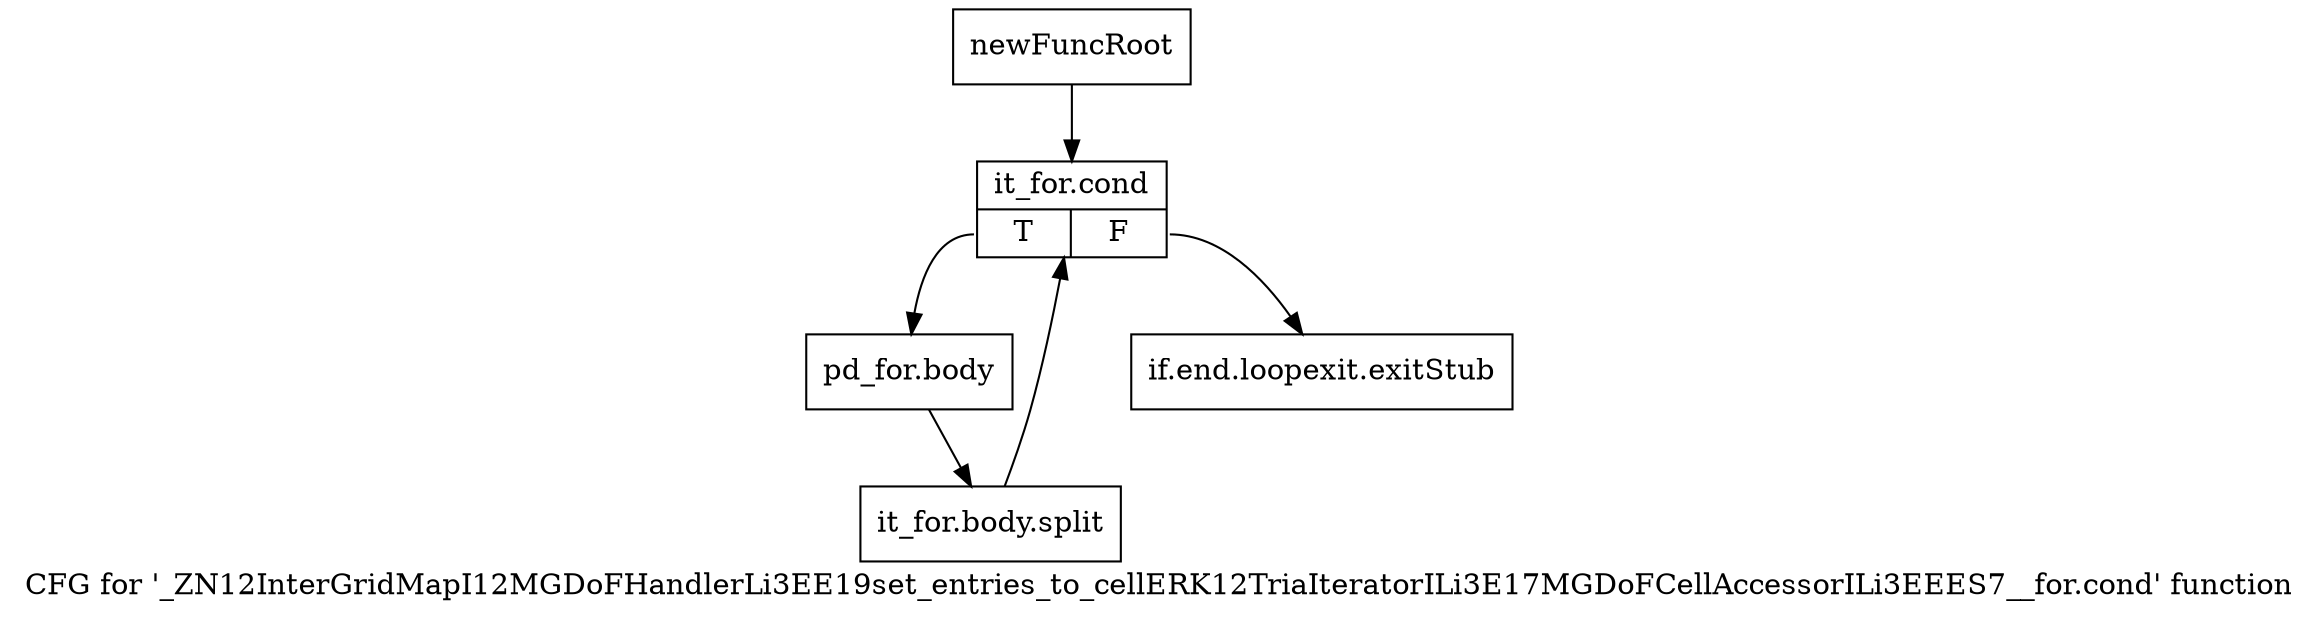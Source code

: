 digraph "CFG for '_ZN12InterGridMapI12MGDoFHandlerLi3EE19set_entries_to_cellERK12TriaIteratorILi3E17MGDoFCellAccessorILi3EEES7__for.cond' function" {
	label="CFG for '_ZN12InterGridMapI12MGDoFHandlerLi3EE19set_entries_to_cellERK12TriaIteratorILi3E17MGDoFCellAccessorILi3EEES7__for.cond' function";

	Node0x9480100 [shape=record,label="{newFuncRoot}"];
	Node0x9480100 -> Node0x94801a0;
	Node0x9480150 [shape=record,label="{if.end.loopexit.exitStub}"];
	Node0x94801a0 [shape=record,label="{it_for.cond|{<s0>T|<s1>F}}"];
	Node0x94801a0:s0 -> Node0x94801f0;
	Node0x94801a0:s1 -> Node0x9480150;
	Node0x94801f0 [shape=record,label="{pd_for.body}"];
	Node0x94801f0 -> Node0xb5f5a50;
	Node0xb5f5a50 [shape=record,label="{it_for.body.split}"];
	Node0xb5f5a50 -> Node0x94801a0;
}
